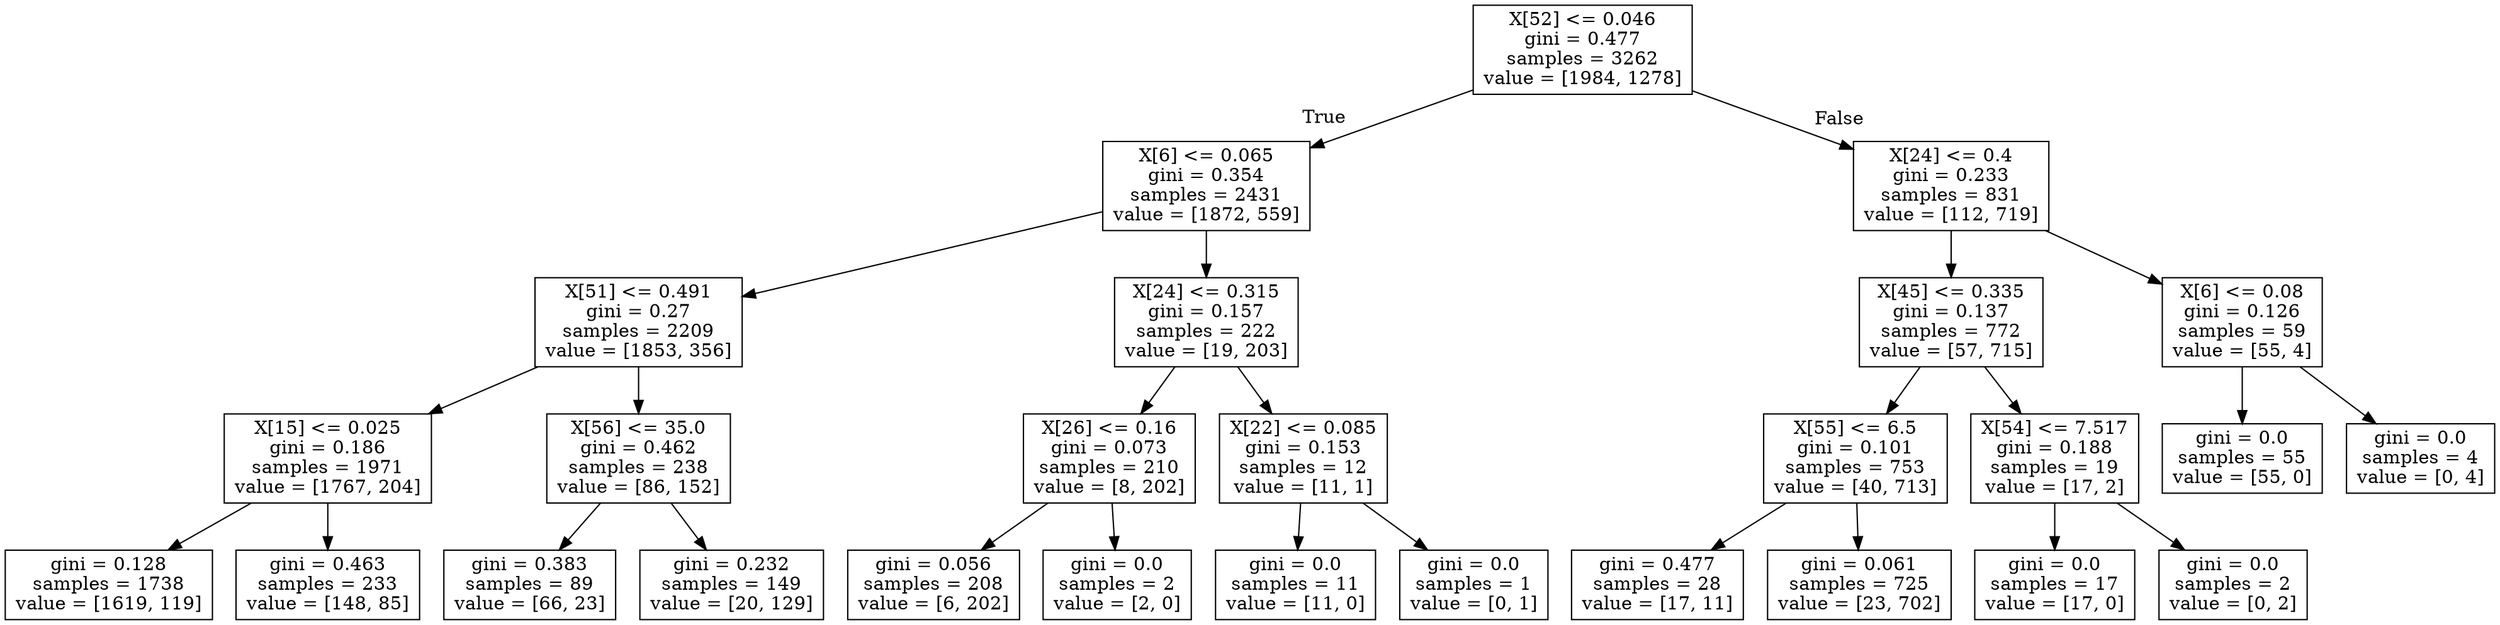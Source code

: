digraph Tree {
node [shape=box] ;
0 [label="X[52] <= 0.046\ngini = 0.477\nsamples = 3262\nvalue = [1984, 1278]"] ;
1 [label="X[6] <= 0.065\ngini = 0.354\nsamples = 2431\nvalue = [1872, 559]"] ;
0 -> 1 [labeldistance=2.5, labelangle=45, headlabel="True"] ;
2 [label="X[51] <= 0.491\ngini = 0.27\nsamples = 2209\nvalue = [1853, 356]"] ;
1 -> 2 ;
3 [label="X[15] <= 0.025\ngini = 0.186\nsamples = 1971\nvalue = [1767, 204]"] ;
2 -> 3 ;
4 [label="gini = 0.128\nsamples = 1738\nvalue = [1619, 119]"] ;
3 -> 4 ;
5 [label="gini = 0.463\nsamples = 233\nvalue = [148, 85]"] ;
3 -> 5 ;
6 [label="X[56] <= 35.0\ngini = 0.462\nsamples = 238\nvalue = [86, 152]"] ;
2 -> 6 ;
7 [label="gini = 0.383\nsamples = 89\nvalue = [66, 23]"] ;
6 -> 7 ;
8 [label="gini = 0.232\nsamples = 149\nvalue = [20, 129]"] ;
6 -> 8 ;
9 [label="X[24] <= 0.315\ngini = 0.157\nsamples = 222\nvalue = [19, 203]"] ;
1 -> 9 ;
10 [label="X[26] <= 0.16\ngini = 0.073\nsamples = 210\nvalue = [8, 202]"] ;
9 -> 10 ;
11 [label="gini = 0.056\nsamples = 208\nvalue = [6, 202]"] ;
10 -> 11 ;
12 [label="gini = 0.0\nsamples = 2\nvalue = [2, 0]"] ;
10 -> 12 ;
13 [label="X[22] <= 0.085\ngini = 0.153\nsamples = 12\nvalue = [11, 1]"] ;
9 -> 13 ;
14 [label="gini = 0.0\nsamples = 11\nvalue = [11, 0]"] ;
13 -> 14 ;
15 [label="gini = 0.0\nsamples = 1\nvalue = [0, 1]"] ;
13 -> 15 ;
16 [label="X[24] <= 0.4\ngini = 0.233\nsamples = 831\nvalue = [112, 719]"] ;
0 -> 16 [labeldistance=2.5, labelangle=-45, headlabel="False"] ;
17 [label="X[45] <= 0.335\ngini = 0.137\nsamples = 772\nvalue = [57, 715]"] ;
16 -> 17 ;
18 [label="X[55] <= 6.5\ngini = 0.101\nsamples = 753\nvalue = [40, 713]"] ;
17 -> 18 ;
19 [label="gini = 0.477\nsamples = 28\nvalue = [17, 11]"] ;
18 -> 19 ;
20 [label="gini = 0.061\nsamples = 725\nvalue = [23, 702]"] ;
18 -> 20 ;
21 [label="X[54] <= 7.517\ngini = 0.188\nsamples = 19\nvalue = [17, 2]"] ;
17 -> 21 ;
22 [label="gini = 0.0\nsamples = 17\nvalue = [17, 0]"] ;
21 -> 22 ;
23 [label="gini = 0.0\nsamples = 2\nvalue = [0, 2]"] ;
21 -> 23 ;
24 [label="X[6] <= 0.08\ngini = 0.126\nsamples = 59\nvalue = [55, 4]"] ;
16 -> 24 ;
25 [label="gini = 0.0\nsamples = 55\nvalue = [55, 0]"] ;
24 -> 25 ;
26 [label="gini = 0.0\nsamples = 4\nvalue = [0, 4]"] ;
24 -> 26 ;
}
